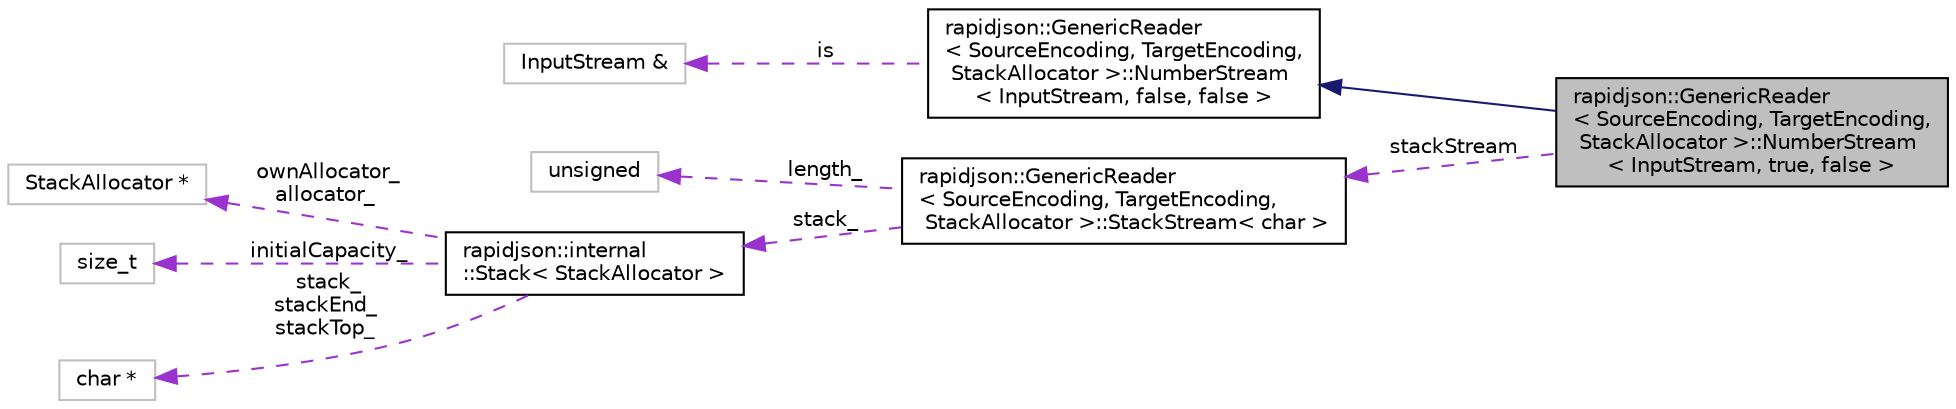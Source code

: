 digraph "rapidjson::GenericReader&lt; SourceEncoding, TargetEncoding, StackAllocator &gt;::NumberStream&lt; InputStream, true, false &gt;"
{
 // INTERACTIVE_SVG=YES
 // LATEX_PDF_SIZE
  edge [fontname="Helvetica",fontsize="10",labelfontname="Helvetica",labelfontsize="10"];
  node [fontname="Helvetica",fontsize="10",shape=record];
  rankdir="LR";
  Node3 [label="rapidjson::GenericReader\l\< SourceEncoding, TargetEncoding,\l StackAllocator \>::NumberStream\l\< InputStream, true, false \>",height=0.2,width=0.4,color="black", fillcolor="grey75", style="filled", fontcolor="black",tooltip=" "];
  Node4 -> Node3 [dir="back",color="midnightblue",fontsize="10",style="solid",fontname="Helvetica"];
  Node4 [label="rapidjson::GenericReader\l\< SourceEncoding, TargetEncoding,\l StackAllocator \>::NumberStream\l\< InputStream, false, false \>",height=0.2,width=0.4,color="black", fillcolor="white", style="filled",URL="$classrapidjson_1_1_generic_reader_1_1_number_stream_3_01_input_stream_00_01false_00_01false_01_4.html",tooltip=" "];
  Node5 -> Node4 [dir="back",color="darkorchid3",fontsize="10",style="dashed",label=" is" ,fontname="Helvetica"];
  Node5 [label="InputStream &",height=0.2,width=0.4,color="grey75", fillcolor="white", style="filled",tooltip=" "];
  Node6 -> Node3 [dir="back",color="darkorchid3",fontsize="10",style="dashed",label=" stackStream" ,fontname="Helvetica"];
  Node6 [label="rapidjson::GenericReader\l\< SourceEncoding, TargetEncoding,\l StackAllocator \>::StackStream\< char \>",height=0.2,width=0.4,color="black", fillcolor="white", style="filled",URL="$classrapidjson_1_1_generic_reader_1_1_stack_stream.html",tooltip=" "];
  Node7 -> Node6 [dir="back",color="darkorchid3",fontsize="10",style="dashed",label=" length_" ,fontname="Helvetica"];
  Node7 [label="unsigned",height=0.2,width=0.4,color="grey75", fillcolor="white", style="filled",tooltip=" "];
  Node8 -> Node6 [dir="back",color="darkorchid3",fontsize="10",style="dashed",label=" stack_" ,fontname="Helvetica"];
  Node8 [label="rapidjson::internal\l::Stack\< StackAllocator \>",height=0.2,width=0.4,color="black", fillcolor="white", style="filled",URL="$classrapidjson_1_1internal_1_1_stack.html",tooltip=" "];
  Node9 -> Node8 [dir="back",color="darkorchid3",fontsize="10",style="dashed",label=" ownAllocator_\nallocator_" ,fontname="Helvetica"];
  Node9 [label="StackAllocator *",height=0.2,width=0.4,color="grey75", fillcolor="white", style="filled",tooltip=" "];
  Node10 -> Node8 [dir="back",color="darkorchid3",fontsize="10",style="dashed",label=" initialCapacity_" ,fontname="Helvetica"];
  Node10 [label="size_t",height=0.2,width=0.4,color="grey75", fillcolor="white", style="filled",tooltip=" "];
  Node11 -> Node8 [dir="back",color="darkorchid3",fontsize="10",style="dashed",label=" stack_\nstackEnd_\nstackTop_" ,fontname="Helvetica"];
  Node11 [label="char *",height=0.2,width=0.4,color="grey75", fillcolor="white", style="filled",tooltip=" "];
}

